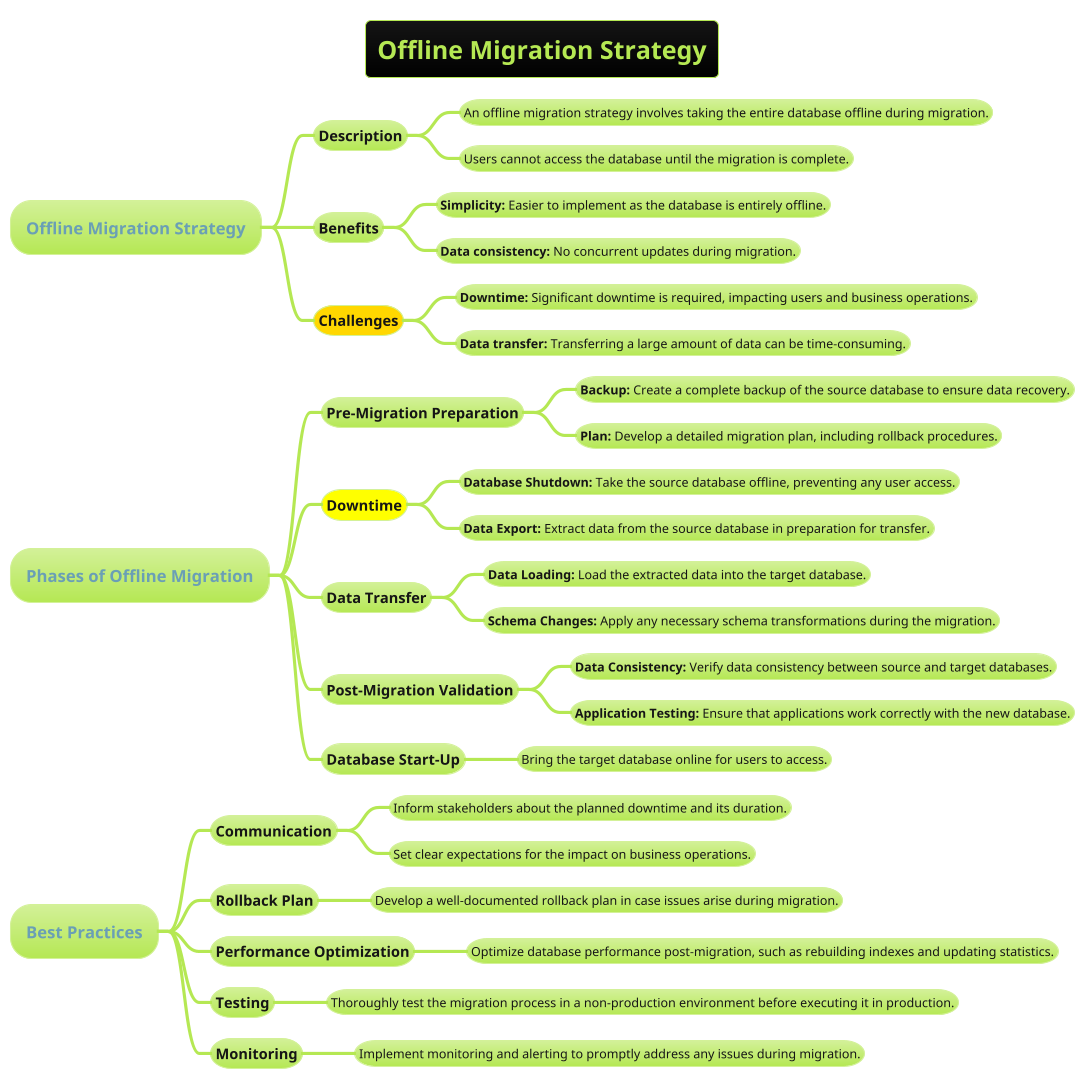 @startmindmap
title =Offline Migration Strategy
!theme hacker

* Offline Migration Strategy
** Description
*** An offline migration strategy involves taking the entire database offline during migration.
*** Users cannot access the database until the migration is complete.

** Benefits
*** **Simplicity: **Easier to implement as the database is entirely offline.
*** **Data consistency:** No concurrent updates during migration.

**[#gold] Challenges
*** **Downtime: **Significant downtime is required, impacting users and business operations.
*** **Data transfer:** Transferring a large amount of data can be time-consuming.

* Phases of Offline Migration
** Pre-Migration Preparation
*** **Backup:** Create a complete backup of the source database to ensure data recovery.
*** **Plan:** Develop a detailed migration plan, including rollback procedures.

**[#yellow] Downtime
*** **Database Shutdown:** Take the source database offline, preventing any user access.
*** **Data Export:** Extract data from the source database in preparation for transfer.

** Data Transfer
*** **Data Loading:** Load the extracted data into the target database.
*** **Schema Changes:** Apply any necessary schema transformations during the migration.

** Post-Migration Validation
*** **Data Consistency: **Verify data consistency between source and target databases.
*** **Application Testing:** Ensure that applications work correctly with the new database.

** Database Start-Up
*** Bring the target database online for users to access.

* Best Practices
** Communication
*** Inform stakeholders about the planned downtime and its duration.
*** Set clear expectations for the impact on business operations.

** Rollback Plan
*** Develop a well-documented rollback plan in case issues arise during migration.

** Performance Optimization
*** Optimize database performance post-migration, such as rebuilding indexes and updating statistics.

** Testing
*** Thoroughly test the migration process in a non-production environment before executing it in production.

** Monitoring
*** Implement monitoring and alerting to promptly address any issues during migration.

@endmindmap
